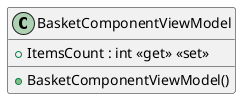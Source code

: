 @startuml BasketComponentViewModel
class BasketComponentViewModel  {
    + ItemsCount : int <<get>> <<set>>
    + BasketComponentViewModel()
}
@enduml